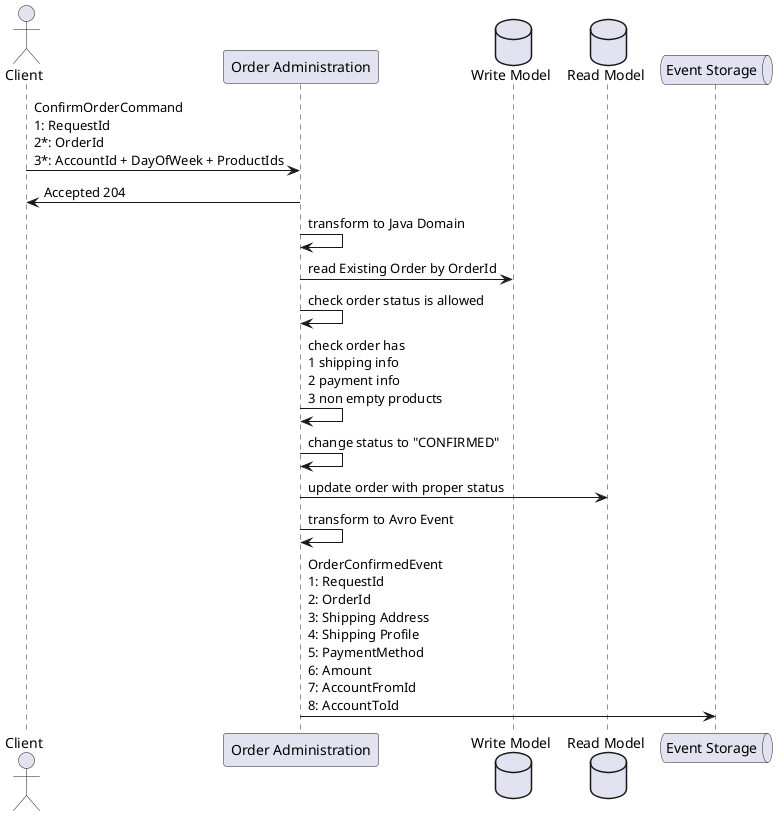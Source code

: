 @startuml
'https://plantuml.com/sequence-diagram

actor Client as C
participant "Order Administration" as OA
database "Write Model" as WM
database "Read Model" as RM
queue "Event Storage" as ESG

C -> OA: ConfirmOrderCommand\n1: RequestId\n2*: OrderId\n3*: AccountId + DayOfWeek + ProductIds
OA -> C: Accepted 204
OA -> OA: transform to Java Domain

OA -> WM: read Existing Order by OrderId
OA -> OA: check order status is allowed
OA -> OA: check order has\n1 shipping info\n2 payment info\n3 non empty products
OA -> OA: change status to "CONFIRMED"
OA -> RM: update order with proper status

OA -> OA: transform to Avro Event
OA -> ESG: OrderConfirmedEvent\n1: RequestId\n2: OrderId\n3: Shipping Address\n4: Shipping Profile\n5: PaymentMethod\n6: Amount\n7: AccountFromId\n8: AccountToId

@enduml